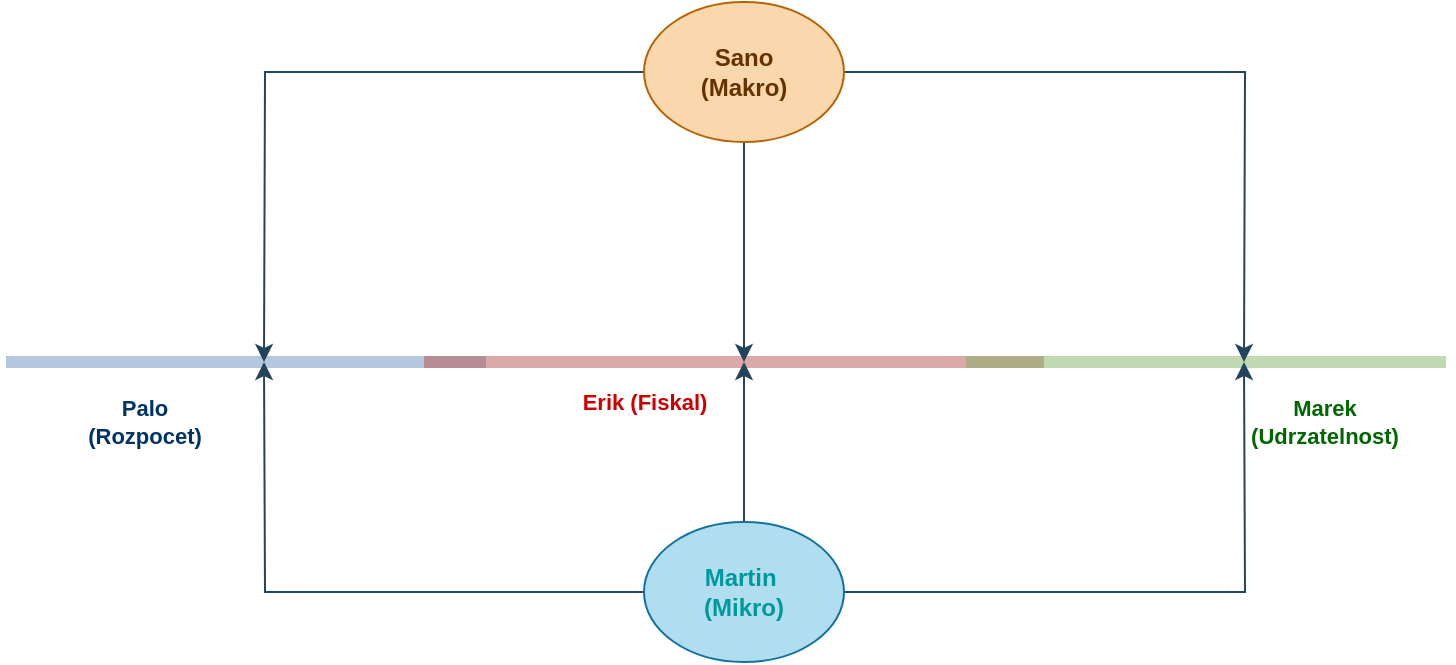 <mxfile version="22.0.0" type="github">
  <diagram name="Page-1" id="gdQsAu9eXlNZS5ohJm73">
    <mxGraphModel dx="1050" dy="542" grid="1" gridSize="10" guides="1" tooltips="1" connect="1" arrows="1" fold="1" page="1" pageScale="1" pageWidth="850" pageHeight="1100" background="#ffffff" math="0" shadow="0">
      <root>
        <mxCell id="0" />
        <mxCell id="1" parent="0" />
        <mxCell id="eZlVqtUhdLY--JyXYQnB-3" value="" style="endArrow=none;html=1;rounded=0;fillColor=#dae8fc;strokeColor=#6c8ebf;strokeWidth=6;opacity=50;" edge="1" parent="1">
          <mxGeometry width="50" height="50" relative="1" as="geometry">
            <mxPoint x="71" y="320" as="sourcePoint" />
            <mxPoint x="311" y="320" as="targetPoint" />
          </mxGeometry>
        </mxCell>
        <mxCell id="eZlVqtUhdLY--JyXYQnB-19" value="&lt;font color=&quot;#003366&quot;&gt;&lt;b&gt;Palo &lt;br&gt;(Rozpocet)&lt;/b&gt;&lt;/font&gt;" style="edgeLabel;html=1;align=center;verticalAlign=middle;resizable=0;points=[];labelBackgroundColor=none;" vertex="1" connectable="0" parent="eZlVqtUhdLY--JyXYQnB-3">
          <mxGeometry x="-0.452" relative="1" as="geometry">
            <mxPoint x="3" y="30" as="offset" />
          </mxGeometry>
        </mxCell>
        <mxCell id="eZlVqtUhdLY--JyXYQnB-4" value="" style="endArrow=none;html=1;rounded=0;fillColor=#f8cecc;strokeColor=#b85450;strokeWidth=6;opacity=50;" edge="1" parent="1">
          <mxGeometry width="50" height="50" relative="1" as="geometry">
            <mxPoint x="280" y="320" as="sourcePoint" />
            <mxPoint x="590" y="320" as="targetPoint" />
          </mxGeometry>
        </mxCell>
        <mxCell id="eZlVqtUhdLY--JyXYQnB-17" value="Erik (Fiskal)" style="edgeLabel;html=1;align=center;verticalAlign=middle;resizable=0;points=[];fontColor=#CC0000;fontStyle=1;labelBackgroundColor=none;" vertex="1" connectable="0" parent="eZlVqtUhdLY--JyXYQnB-4">
          <mxGeometry x="-0.266" y="-1" relative="1" as="geometry">
            <mxPoint x="-4" y="19" as="offset" />
          </mxGeometry>
        </mxCell>
        <mxCell id="eZlVqtUhdLY--JyXYQnB-5" value="" style="endArrow=none;html=1;rounded=0;fillColor=#d5e8d4;strokeColor=#82b366;strokeWidth=6;opacity=50;fontStyle=1" edge="1" parent="1">
          <mxGeometry width="50" height="50" relative="1" as="geometry">
            <mxPoint x="551" y="320" as="sourcePoint" />
            <mxPoint x="791" y="320" as="targetPoint" />
          </mxGeometry>
        </mxCell>
        <mxCell id="eZlVqtUhdLY--JyXYQnB-18" value="Marek &lt;br&gt;(Udrzatelnost)" style="edgeLabel;html=1;align=center;verticalAlign=middle;resizable=0;points=[];fontStyle=1;fontColor=#006600;labelBackgroundColor=none;" vertex="1" connectable="0" parent="eZlVqtUhdLY--JyXYQnB-5">
          <mxGeometry x="0.49" y="-3" relative="1" as="geometry">
            <mxPoint y="27" as="offset" />
          </mxGeometry>
        </mxCell>
        <mxCell id="eZlVqtUhdLY--JyXYQnB-7" style="edgeStyle=orthogonalEdgeStyle;rounded=0;orthogonalLoop=1;jettySize=auto;html=1;fontColor=#878787;fillColor=#bac8d3;strokeColor=#23445d;" edge="1" parent="1" source="eZlVqtUhdLY--JyXYQnB-6">
          <mxGeometry relative="1" as="geometry">
            <mxPoint x="200" y="320" as="targetPoint" />
          </mxGeometry>
        </mxCell>
        <mxCell id="eZlVqtUhdLY--JyXYQnB-8" style="edgeStyle=orthogonalEdgeStyle;rounded=0;orthogonalLoop=1;jettySize=auto;html=1;fontColor=#878787;fillColor=#bac8d3;strokeColor=#23445d;" edge="1" parent="1" source="eZlVqtUhdLY--JyXYQnB-6">
          <mxGeometry relative="1" as="geometry">
            <mxPoint x="440" y="320" as="targetPoint" />
          </mxGeometry>
        </mxCell>
        <mxCell id="eZlVqtUhdLY--JyXYQnB-9" style="edgeStyle=orthogonalEdgeStyle;rounded=0;orthogonalLoop=1;jettySize=auto;html=1;fontColor=#878787;fillColor=#bac8d3;strokeColor=#23445d;" edge="1" parent="1" source="eZlVqtUhdLY--JyXYQnB-6">
          <mxGeometry relative="1" as="geometry">
            <mxPoint x="690" y="320" as="targetPoint" />
          </mxGeometry>
        </mxCell>
        <mxCell id="eZlVqtUhdLY--JyXYQnB-6" value="Sano&lt;br&gt;(Makro)" style="ellipse;whiteSpace=wrap;html=1;fillColor=#fad7ac;strokeColor=#b46504;fontColor=#663300;fontStyle=1" vertex="1" parent="1">
          <mxGeometry x="390" y="140" width="100" height="70" as="geometry" />
        </mxCell>
        <mxCell id="eZlVqtUhdLY--JyXYQnB-11" style="edgeStyle=orthogonalEdgeStyle;rounded=0;orthogonalLoop=1;jettySize=auto;html=1;fillColor=#bac8d3;strokeColor=#23445d;" edge="1" parent="1" source="eZlVqtUhdLY--JyXYQnB-10">
          <mxGeometry relative="1" as="geometry">
            <mxPoint x="690" y="320" as="targetPoint" />
          </mxGeometry>
        </mxCell>
        <mxCell id="eZlVqtUhdLY--JyXYQnB-12" style="edgeStyle=orthogonalEdgeStyle;rounded=0;orthogonalLoop=1;jettySize=auto;html=1;fillColor=#bac8d3;strokeColor=#23445d;" edge="1" parent="1" source="eZlVqtUhdLY--JyXYQnB-10">
          <mxGeometry relative="1" as="geometry">
            <mxPoint x="440" y="320" as="targetPoint" />
          </mxGeometry>
        </mxCell>
        <mxCell id="eZlVqtUhdLY--JyXYQnB-13" style="edgeStyle=orthogonalEdgeStyle;rounded=0;orthogonalLoop=1;jettySize=auto;html=1;fillColor=#bac8d3;strokeColor=#23445d;" edge="1" parent="1" source="eZlVqtUhdLY--JyXYQnB-10">
          <mxGeometry relative="1" as="geometry">
            <mxPoint x="200" y="320" as="targetPoint" />
          </mxGeometry>
        </mxCell>
        <mxCell id="eZlVqtUhdLY--JyXYQnB-10" value="Martin&amp;nbsp;&lt;br&gt;(Mikro)" style="ellipse;whiteSpace=wrap;html=1;fillColor=#b1ddf0;strokeColor=#10739e;fontColor=#009999;fontStyle=1" vertex="1" parent="1">
          <mxGeometry x="390" y="400" width="100" height="70" as="geometry" />
        </mxCell>
      </root>
    </mxGraphModel>
  </diagram>
</mxfile>
